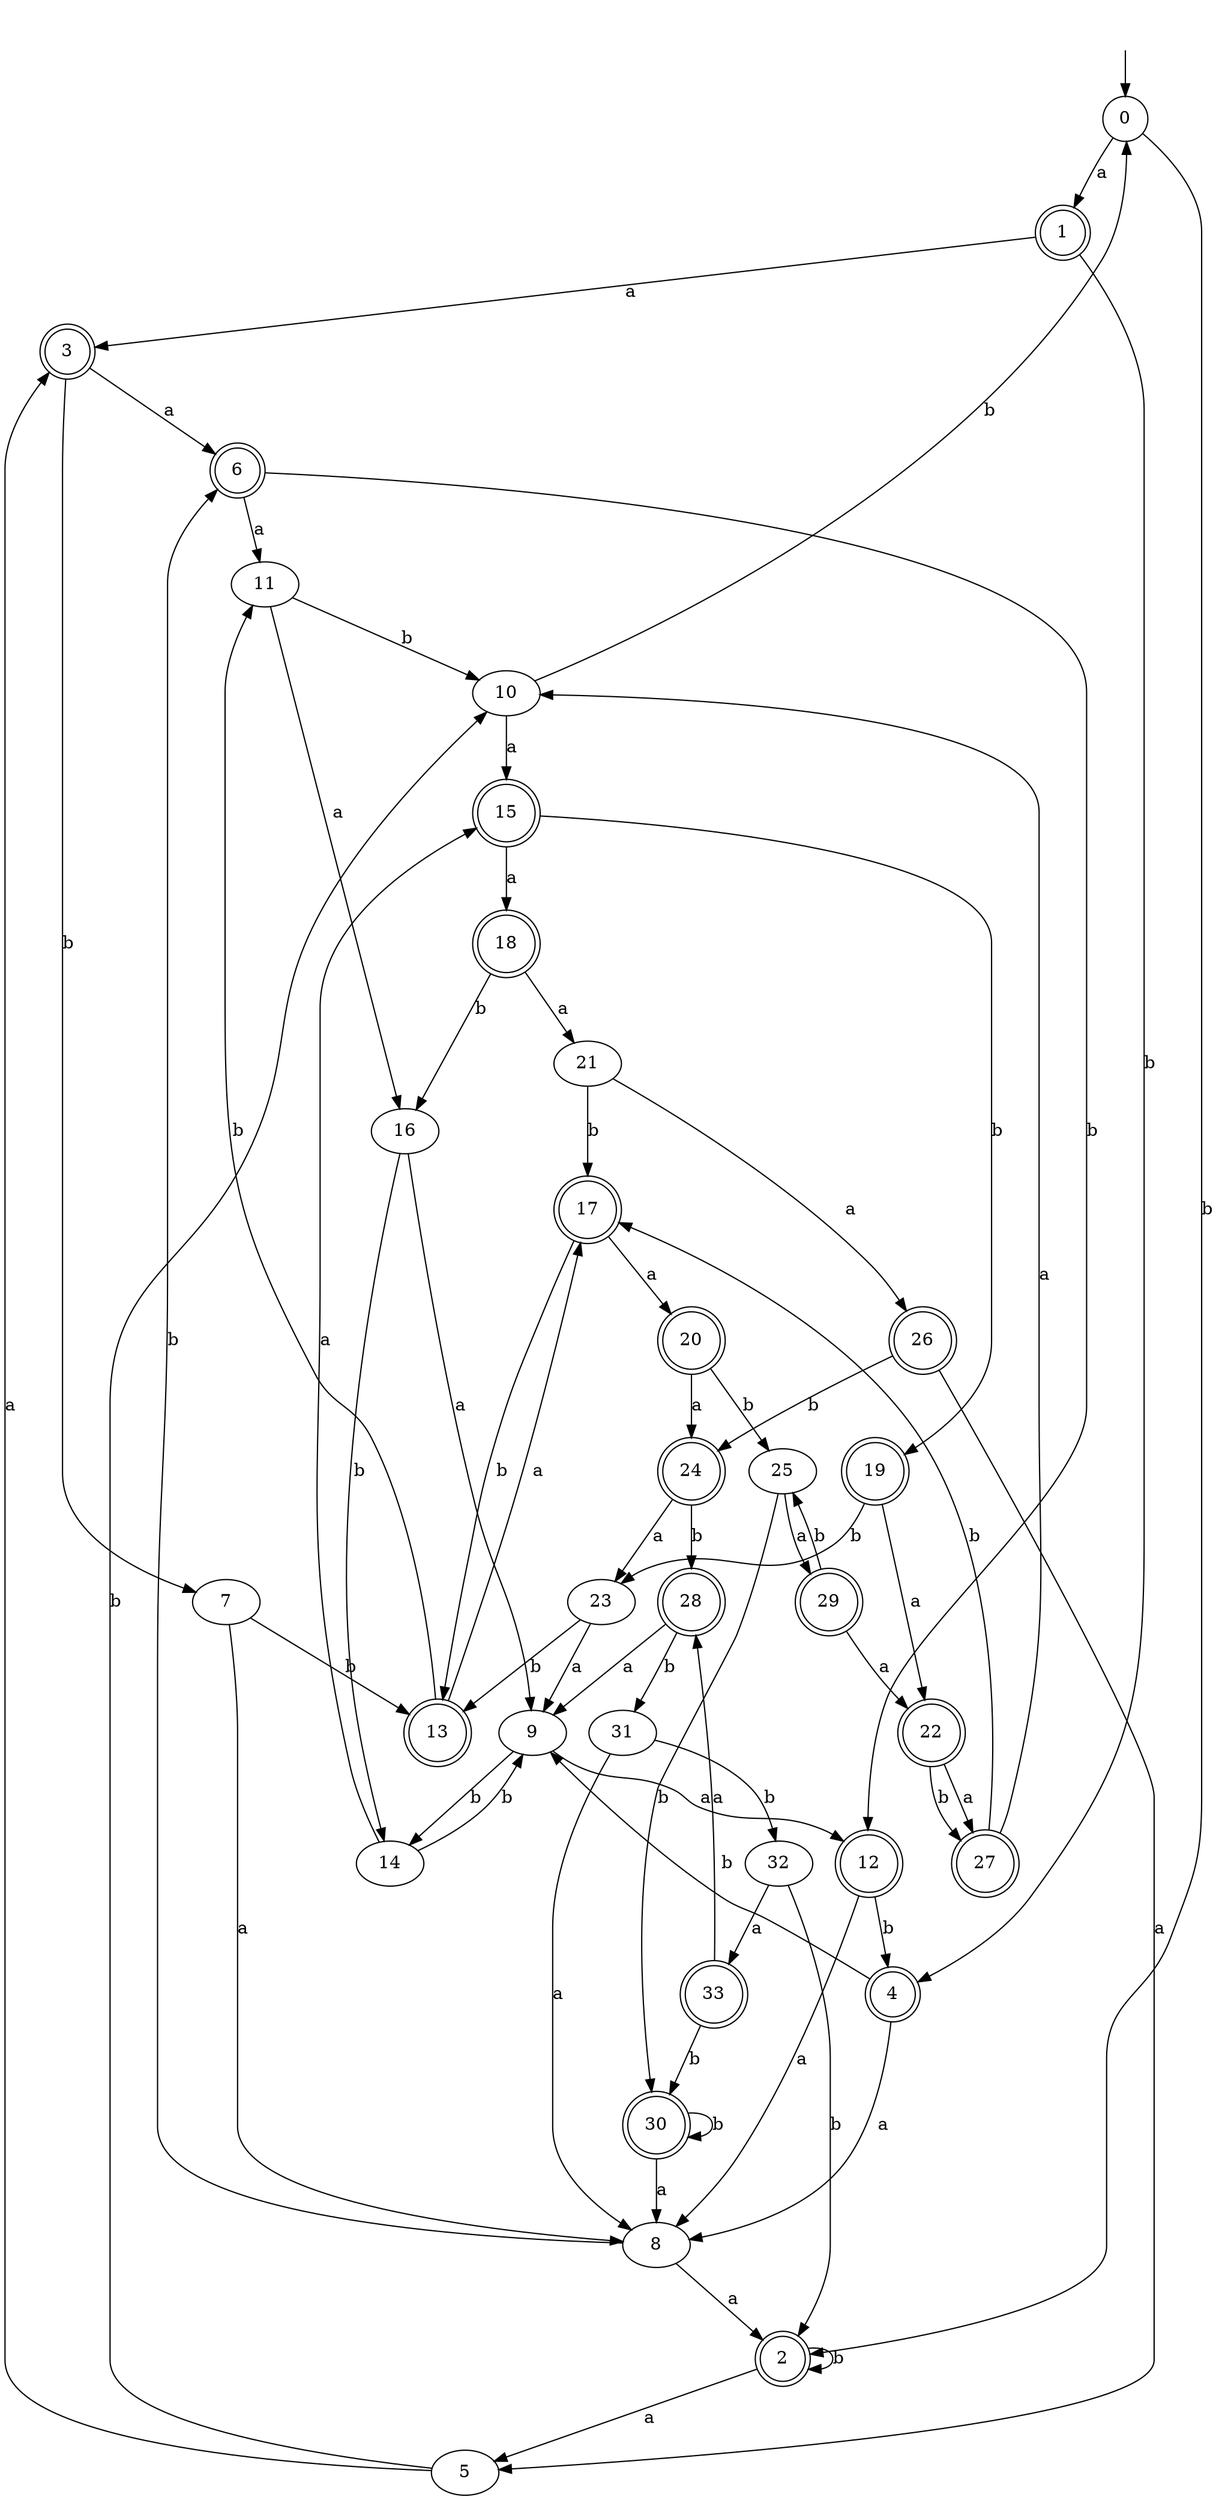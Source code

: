 digraph RandomDFA {
  __start0 [label="", shape=none];
  __start0 -> 0 [label=""];
  0 [shape=circle]
  0 -> 1 [label="a"]
  0 -> 2 [label="b"]
  1 [shape=doublecircle]
  1 -> 3 [label="a"]
  1 -> 4 [label="b"]
  2 [shape=doublecircle]
  2 -> 5 [label="a"]
  2 -> 2 [label="b"]
  3 [shape=doublecircle]
  3 -> 6 [label="a"]
  3 -> 7 [label="b"]
  4 [shape=doublecircle]
  4 -> 8 [label="a"]
  4 -> 9 [label="b"]
  5
  5 -> 3 [label="a"]
  5 -> 10 [label="b"]
  6 [shape=doublecircle]
  6 -> 11 [label="a"]
  6 -> 12 [label="b"]
  7
  7 -> 8 [label="a"]
  7 -> 13 [label="b"]
  8
  8 -> 2 [label="a"]
  8 -> 6 [label="b"]
  9
  9 -> 12 [label="a"]
  9 -> 14 [label="b"]
  10
  10 -> 15 [label="a"]
  10 -> 0 [label="b"]
  11
  11 -> 16 [label="a"]
  11 -> 10 [label="b"]
  12 [shape=doublecircle]
  12 -> 8 [label="a"]
  12 -> 4 [label="b"]
  13 [shape=doublecircle]
  13 -> 17 [label="a"]
  13 -> 11 [label="b"]
  14
  14 -> 15 [label="a"]
  14 -> 9 [label="b"]
  15 [shape=doublecircle]
  15 -> 18 [label="a"]
  15 -> 19 [label="b"]
  16
  16 -> 9 [label="a"]
  16 -> 14 [label="b"]
  17 [shape=doublecircle]
  17 -> 20 [label="a"]
  17 -> 13 [label="b"]
  18 [shape=doublecircle]
  18 -> 21 [label="a"]
  18 -> 16 [label="b"]
  19 [shape=doublecircle]
  19 -> 22 [label="a"]
  19 -> 23 [label="b"]
  20 [shape=doublecircle]
  20 -> 24 [label="a"]
  20 -> 25 [label="b"]
  21
  21 -> 26 [label="a"]
  21 -> 17 [label="b"]
  22 [shape=doublecircle]
  22 -> 27 [label="a"]
  22 -> 27 [label="b"]
  23
  23 -> 9 [label="a"]
  23 -> 13 [label="b"]
  24 [shape=doublecircle]
  24 -> 23 [label="a"]
  24 -> 28 [label="b"]
  25
  25 -> 29 [label="a"]
  25 -> 30 [label="b"]
  26 [shape=doublecircle]
  26 -> 5 [label="a"]
  26 -> 24 [label="b"]
  27 [shape=doublecircle]
  27 -> 10 [label="a"]
  27 -> 17 [label="b"]
  28 [shape=doublecircle]
  28 -> 9 [label="a"]
  28 -> 31 [label="b"]
  29 [shape=doublecircle]
  29 -> 22 [label="a"]
  29 -> 25 [label="b"]
  30 [shape=doublecircle]
  30 -> 8 [label="a"]
  30 -> 30 [label="b"]
  31
  31 -> 8 [label="a"]
  31 -> 32 [label="b"]
  32
  32 -> 33 [label="a"]
  32 -> 2 [label="b"]
  33 [shape=doublecircle]
  33 -> 28 [label="a"]
  33 -> 30 [label="b"]
}
